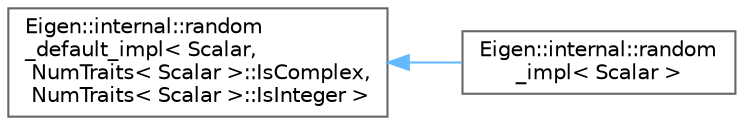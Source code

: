 digraph "Graphical Class Hierarchy"
{
 // LATEX_PDF_SIZE
  bgcolor="transparent";
  edge [fontname=Helvetica,fontsize=10,labelfontname=Helvetica,labelfontsize=10];
  node [fontname=Helvetica,fontsize=10,shape=box,height=0.2,width=0.4];
  rankdir="LR";
  Node0 [id="Node000000",label="Eigen::internal::random\l_default_impl\< Scalar,\l NumTraits\< Scalar \>::IsComplex,\l NumTraits\< Scalar \>::IsInteger \>",height=0.2,width=0.4,color="grey40", fillcolor="white", style="filled",URL="$structEigen_1_1internal_1_1random__default__impl.html",tooltip=" "];
  Node0 -> Node1 [id="edge987_Node000000_Node000001",dir="back",color="steelblue1",style="solid",tooltip=" "];
  Node1 [id="Node000001",label="Eigen::internal::random\l_impl\< Scalar \>",height=0.2,width=0.4,color="grey40", fillcolor="white", style="filled",URL="$structEigen_1_1internal_1_1random__impl.html",tooltip=" "];
}
